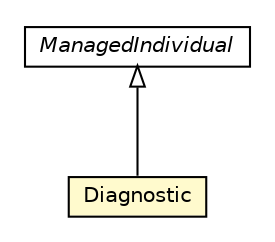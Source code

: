 #!/usr/local/bin/dot
#
# Class diagram 
# Generated by UMLGraph version R5_6-24-gf6e263 (http://www.umlgraph.org/)
#

digraph G {
	edge [fontname="Helvetica",fontsize=10,labelfontname="Helvetica",labelfontsize=10];
	node [fontname="Helvetica",fontsize=10,shape=plaintext];
	nodesep=0.25;
	ranksep=0.5;
	// org.universAAL.middleware.owl.ManagedIndividual
	c3601823 [label=<<table title="org.universAAL.middleware.owl.ManagedIndividual" border="0" cellborder="1" cellspacing="0" cellpadding="2" port="p" href="../../../middleware/owl/ManagedIndividual.html">
		<tr><td><table border="0" cellspacing="0" cellpadding="1">
<tr><td align="center" balign="center"><font face="Helvetica-Oblique"> ManagedIndividual </font></td></tr>
		</table></td></tr>
		</table>>, URL="../../../middleware/owl/ManagedIndividual.html", fontname="Helvetica", fontcolor="black", fontsize=10.0];
	// org.universAAL.ontology.disease.owl.Diagnostic
	c3602784 [label=<<table title="org.universAAL.ontology.disease.owl.Diagnostic" border="0" cellborder="1" cellspacing="0" cellpadding="2" port="p" bgcolor="lemonChiffon" href="./Diagnostic.html">
		<tr><td><table border="0" cellspacing="0" cellpadding="1">
<tr><td align="center" balign="center"> Diagnostic </td></tr>
		</table></td></tr>
		</table>>, URL="./Diagnostic.html", fontname="Helvetica", fontcolor="black", fontsize=10.0];
	//org.universAAL.ontology.disease.owl.Diagnostic extends org.universAAL.middleware.owl.ManagedIndividual
	c3601823:p -> c3602784:p [dir=back,arrowtail=empty];
}

